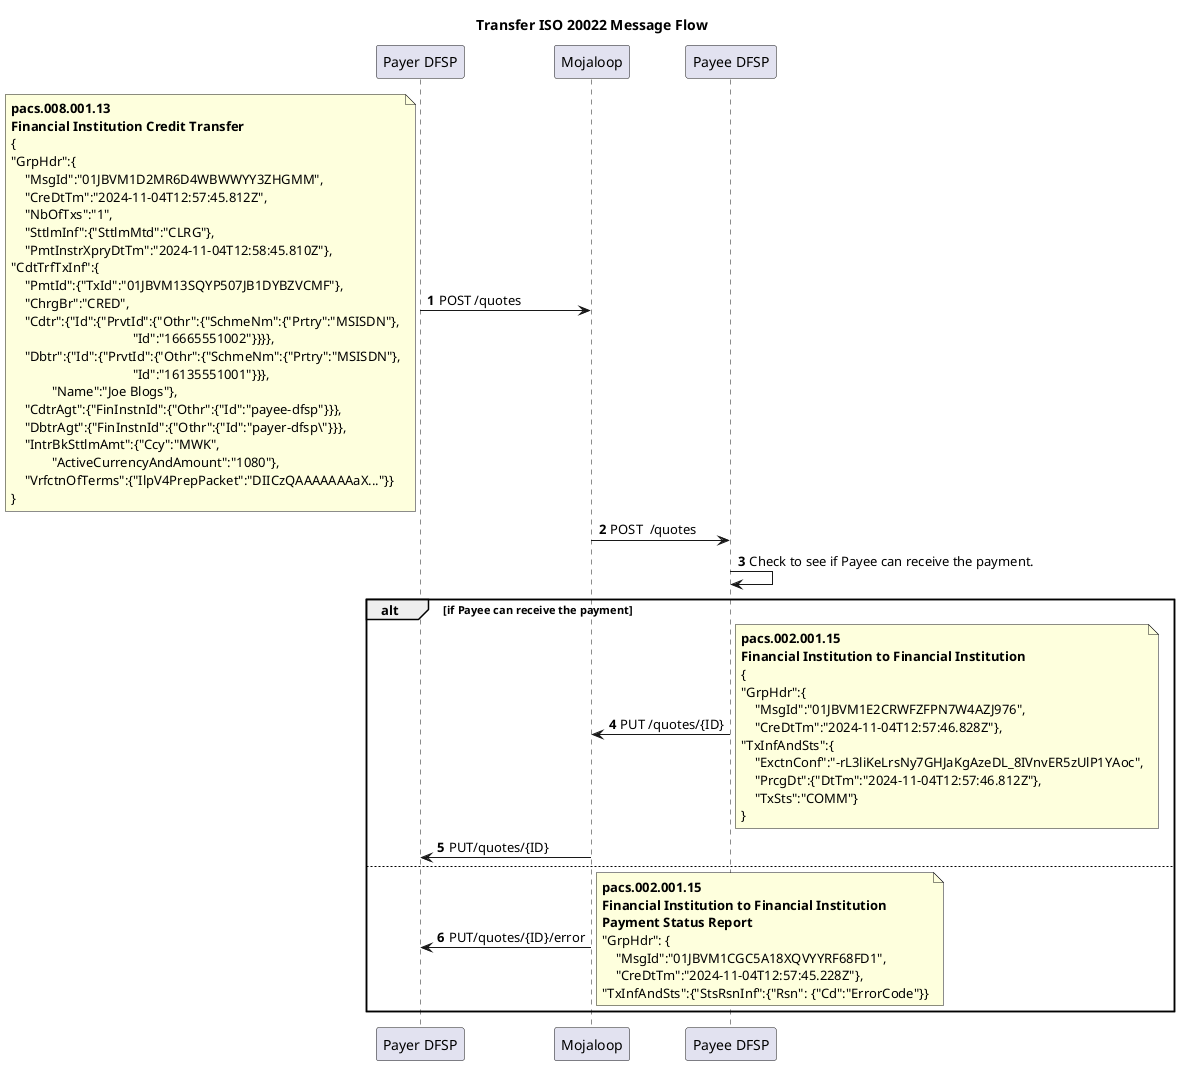 @startuml

Title Transfer ISO 20022 Message Flow
participant PayerDFSP as "Payer DFSP"
participant Mojaloop as "Mojaloop"
participant PayeeDFSP as "Payee DFSP"

autonumber

PayerDFSP -> Mojaloop: POST /quotes
note left
**pacs.008.001.13**
**Financial Institution Credit Transfer**
{
"GrpHdr":{
    "MsgId":"01JBVM1D2MR6D4WBWWYY3ZHGMM",
    "CreDtTm":"2024-11-04T12:57:45.812Z",
    "NbOfTxs":"1",
    "SttlmInf":{"SttlmMtd":"CLRG"},
    "PmtInstrXpryDtTm":"2024-11-04T12:58:45.810Z"},
"CdtTrfTxInf":{
    "PmtId":{"TxId":"01JBVM13SQYP507JB1DYBZVCMF"},
    "ChrgBr":"CRED",
    "Cdtr":{"Id":{"PrvtId":{"Othr":{"SchmeNm":{"Prtry":"MSISDN"},
                                    "Id":"16665551002"}}}},
    "Dbtr":{"Id":{"PrvtId":{"Othr":{"SchmeNm":{"Prtry":"MSISDN"},
                                    "Id":"16135551001"}}},
            "Name":"Joe Blogs"},
    "CdtrAgt":{"FinInstnId":{"Othr":{"Id":"payee-dfsp"}}},
    "DbtrAgt":{"FinInstnId":{"Othr":{"Id":"payer-dfsp\"}}},
    "IntrBkSttlmAmt":{"Ccy":"MWK",
            "ActiveCurrencyAndAmount":"1080"},
    "VrfctnOfTerms":{"IlpV4PrepPacket":"DIICzQAAAAAAAaX..."}}
}
end note
Mojaloop -> PayeeDFSP: POST  /quotes
PayeeDFSP -> PayeeDFSP: Check to see if Payee can receive the payment.  
alt if Payee can receive the payment
PayeeDFSP -> Mojaloop: PUT /quotes/{ID}
note right
**pacs.002.001.15**
**Financial Institution to Financial Institution** 
{
"GrpHdr":{
    "MsgId":"01JBVM1E2CRWFZFPN7W4AZJ976",
    "CreDtTm":"2024-11-04T12:57:46.828Z"},
"TxInfAndSts":{
    "ExctnConf":"-rL3liKeLrsNy7GHJaKgAzeDL_8IVnvER5zUlP1YAoc",
    "PrcgDt":{"DtTm":"2024-11-04T12:57:46.812Z"},
    "TxSts":"COMM"}
}
end note
Mojaloop -> PayerDFSP: PUT/quotes/{ID}

else

Mojaloop -> PayerDFSP: PUT/quotes/{ID}/error 
note right
**pacs.002.001.15**
**Financial Institution to Financial Institution** 
**Payment Status Report**
"GrpHdr": {
    "MsgId":"01JBVM1CGC5A18XQVYYRF68FD1",
    "CreDtTm":"2024-11-04T12:57:45.228Z"},
"TxInfAndSts":{"StsRsnInf":{"Rsn": {"Cd":"ErrorCode"}}
end note
end

@enduml